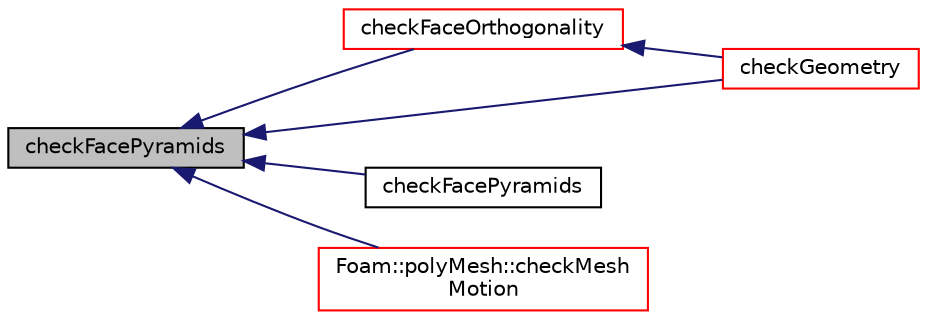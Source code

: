 digraph "checkFacePyramids"
{
  bgcolor="transparent";
  edge [fontname="Helvetica",fontsize="10",labelfontname="Helvetica",labelfontsize="10"];
  node [fontname="Helvetica",fontsize="10",shape=record];
  rankdir="LR";
  Node11604 [label="checkFacePyramids",height=0.2,width=0.4,color="black", fillcolor="grey75", style="filled", fontcolor="black"];
  Node11604 -> Node11605 [dir="back",color="midnightblue",fontsize="10",style="solid",fontname="Helvetica"];
  Node11605 [label="checkFaceOrthogonality",height=0.2,width=0.4,color="red",URL="$a28685.html#a0178c6dd85f4f59b812cb200aec5c065",tooltip="Check for non-orthogonality. "];
  Node11605 -> Node11612 [dir="back",color="midnightblue",fontsize="10",style="solid",fontname="Helvetica"];
  Node11612 [label="checkGeometry",height=0.2,width=0.4,color="red",URL="$a28685.html#af66976cf36c8a6c1ea5635906bb4d399",tooltip="Check mesh geometry (& implicitly topology) for correctness. "];
  Node11604 -> Node11668 [dir="back",color="midnightblue",fontsize="10",style="solid",fontname="Helvetica"];
  Node11668 [label="checkFacePyramids",height=0.2,width=0.4,color="black",URL="$a28685.html#ad1c2a35df5e4257dd6d01c9ffcda9092",tooltip="Check face pyramid volume. "];
  Node11604 -> Node11612 [dir="back",color="midnightblue",fontsize="10",style="solid",fontname="Helvetica"];
  Node11604 -> Node11619 [dir="back",color="midnightblue",fontsize="10",style="solid",fontname="Helvetica"];
  Node11619 [label="Foam::polyMesh::checkMesh\lMotion",height=0.2,width=0.4,color="red",URL="$a28565.html#af63c60f945138c46fd0e153328508227",tooltip="Check mesh motion for correctness given motion points. "];
}

